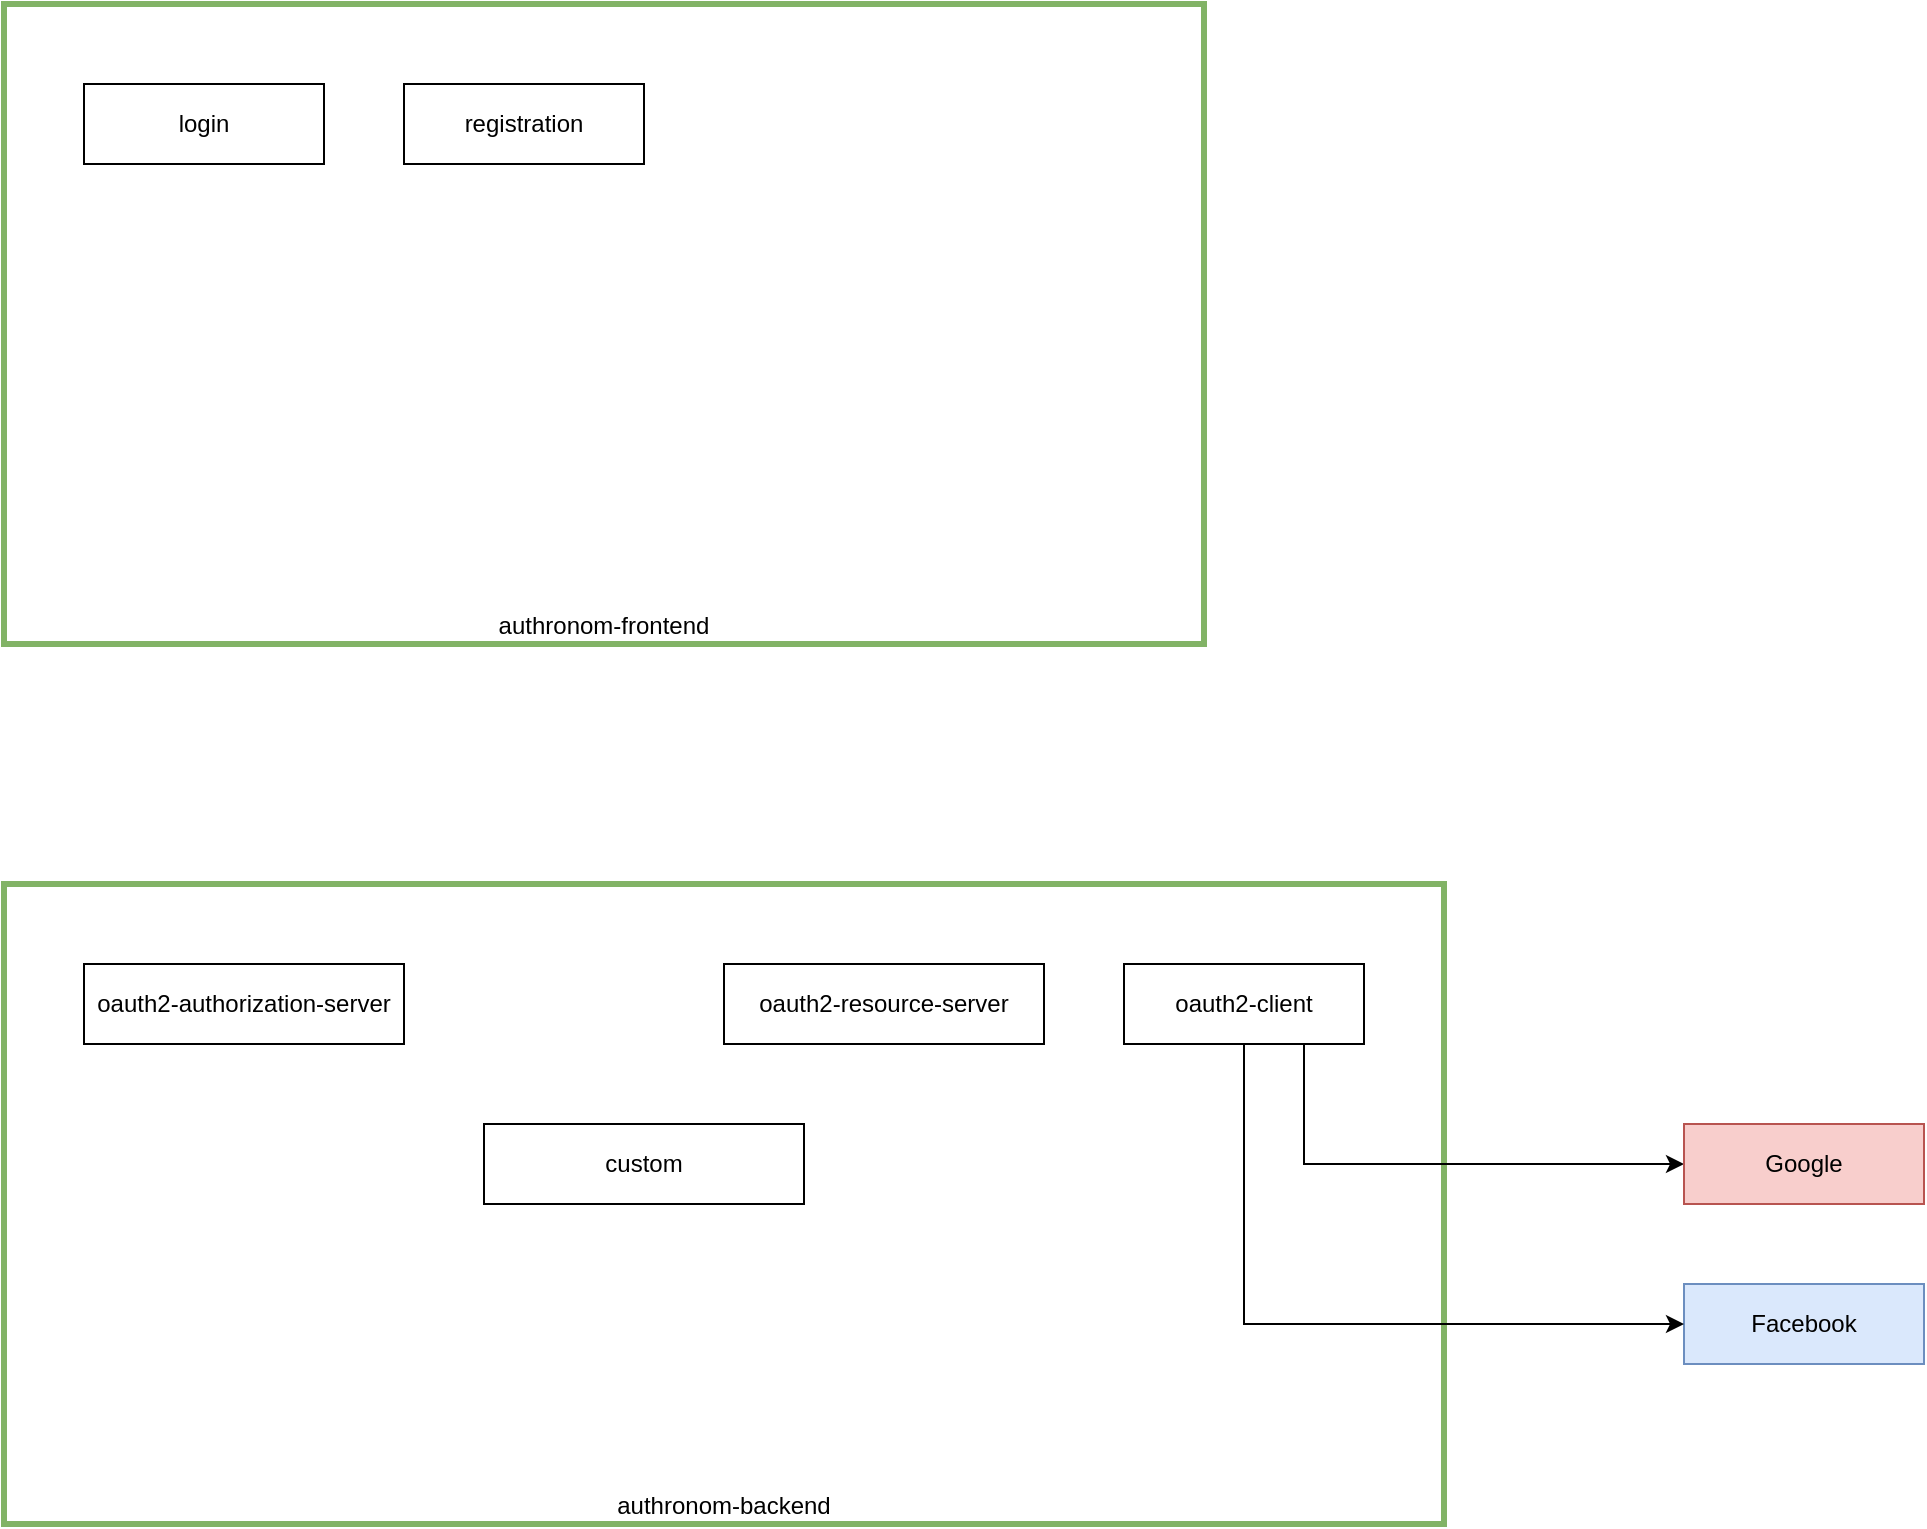 <mxfile version="26.2.2">
  <diagram name="Page-1" id="duDKMvOHSffj1W5UtXIQ">
    <mxGraphModel dx="1428" dy="971" grid="1" gridSize="10" guides="1" tooltips="1" connect="1" arrows="1" fold="1" page="1" pageScale="1" pageWidth="4681" pageHeight="3300" math="0" shadow="0">
      <root>
        <mxCell id="0" />
        <mxCell id="1" parent="0" />
        <mxCell id="VNVZymMcOv6NRxNOrymX-1" value="authronom-backend" style="rounded=0;whiteSpace=wrap;html=1;fillColor=none;strokeColor=#82b366;verticalAlign=bottom;strokeWidth=3;" parent="1" vertex="1">
          <mxGeometry x="80" y="520" width="720" height="320" as="geometry" />
        </mxCell>
        <mxCell id="VNVZymMcOv6NRxNOrymX-2" value="oauth2-authorization-server" style="rounded=0;whiteSpace=wrap;html=1;" parent="1" vertex="1">
          <mxGeometry x="120" y="560" width="160" height="40" as="geometry" />
        </mxCell>
        <mxCell id="VNVZymMcOv6NRxNOrymX-3" style="edgeStyle=orthogonalEdgeStyle;rounded=0;orthogonalLoop=1;jettySize=auto;html=1;exitX=0.5;exitY=1;exitDx=0;exitDy=0;" parent="1" source="VNVZymMcOv6NRxNOrymX-2" target="VNVZymMcOv6NRxNOrymX-2" edge="1">
          <mxGeometry relative="1" as="geometry" />
        </mxCell>
        <mxCell id="VNVZymMcOv6NRxNOrymX-4" value="oauth2-resource-server" style="rounded=0;whiteSpace=wrap;html=1;" parent="1" vertex="1">
          <mxGeometry x="440" y="560" width="160" height="40" as="geometry" />
        </mxCell>
        <mxCell id="VNVZymMcOv6NRxNOrymX-5" value="authronom-frontend" style="rounded=0;whiteSpace=wrap;html=1;fillColor=none;strokeColor=#82b366;verticalAlign=bottom;strokeWidth=3;" parent="1" vertex="1">
          <mxGeometry x="80" y="80" width="600" height="320" as="geometry" />
        </mxCell>
        <mxCell id="VNVZymMcOv6NRxNOrymX-6" value="login" style="rounded=0;whiteSpace=wrap;html=1;" parent="1" vertex="1">
          <mxGeometry x="120" y="120" width="120" height="40" as="geometry" />
        </mxCell>
        <mxCell id="VNVZymMcOv6NRxNOrymX-7" style="edgeStyle=orthogonalEdgeStyle;rounded=0;orthogonalLoop=1;jettySize=auto;html=1;exitX=0.5;exitY=1;exitDx=0;exitDy=0;" parent="1" source="VNVZymMcOv6NRxNOrymX-6" target="VNVZymMcOv6NRxNOrymX-6" edge="1">
          <mxGeometry relative="1" as="geometry" />
        </mxCell>
        <mxCell id="VNVZymMcOv6NRxNOrymX-8" value="registration" style="rounded=0;whiteSpace=wrap;html=1;" parent="1" vertex="1">
          <mxGeometry x="280" y="120" width="120" height="40" as="geometry" />
        </mxCell>
        <mxCell id="dfbgq03hsDljyJ3A7QTb-1" value="Facebook" style="rounded=0;whiteSpace=wrap;html=1;fillColor=#dae8fc;strokeColor=#6c8ebf;" parent="1" vertex="1">
          <mxGeometry x="920" y="720" width="120" height="40" as="geometry" />
        </mxCell>
        <mxCell id="LC-8m0Z9kQ85lQFKGTwN-1" value="oauth2-client" style="rounded=0;whiteSpace=wrap;html=1;" vertex="1" parent="1">
          <mxGeometry x="640" y="560" width="120" height="40" as="geometry" />
        </mxCell>
        <mxCell id="LC-8m0Z9kQ85lQFKGTwN-5" style="edgeStyle=orthogonalEdgeStyle;rounded=0;orthogonalLoop=1;jettySize=auto;html=1;entryX=0;entryY=0.5;entryDx=0;entryDy=0;exitX=0.75;exitY=1;exitDx=0;exitDy=0;" edge="1" parent="1" source="LC-8m0Z9kQ85lQFKGTwN-1" target="LC-8m0Z9kQ85lQFKGTwN-9">
          <mxGeometry relative="1" as="geometry" />
        </mxCell>
        <mxCell id="LC-8m0Z9kQ85lQFKGTwN-6" style="edgeStyle=orthogonalEdgeStyle;rounded=0;orthogonalLoop=1;jettySize=auto;html=1;entryX=0;entryY=0.5;entryDx=0;entryDy=0;exitX=0.5;exitY=1;exitDx=0;exitDy=0;" edge="1" parent="1" source="LC-8m0Z9kQ85lQFKGTwN-1" target="dfbgq03hsDljyJ3A7QTb-1">
          <mxGeometry relative="1" as="geometry">
            <mxPoint x="790" y="640" as="targetPoint" />
            <Array as="points">
              <mxPoint x="700" y="740" />
            </Array>
          </mxGeometry>
        </mxCell>
        <mxCell id="LC-8m0Z9kQ85lQFKGTwN-9" value="Google" style="rounded=0;whiteSpace=wrap;html=1;fillColor=#f8cecc;strokeColor=#b85450;" vertex="1" parent="1">
          <mxGeometry x="920" y="640" width="120" height="40" as="geometry" />
        </mxCell>
        <mxCell id="LC-8m0Z9kQ85lQFKGTwN-10" value="custom" style="rounded=0;whiteSpace=wrap;html=1;" vertex="1" parent="1">
          <mxGeometry x="320" y="640" width="160" height="40" as="geometry" />
        </mxCell>
      </root>
    </mxGraphModel>
  </diagram>
</mxfile>
